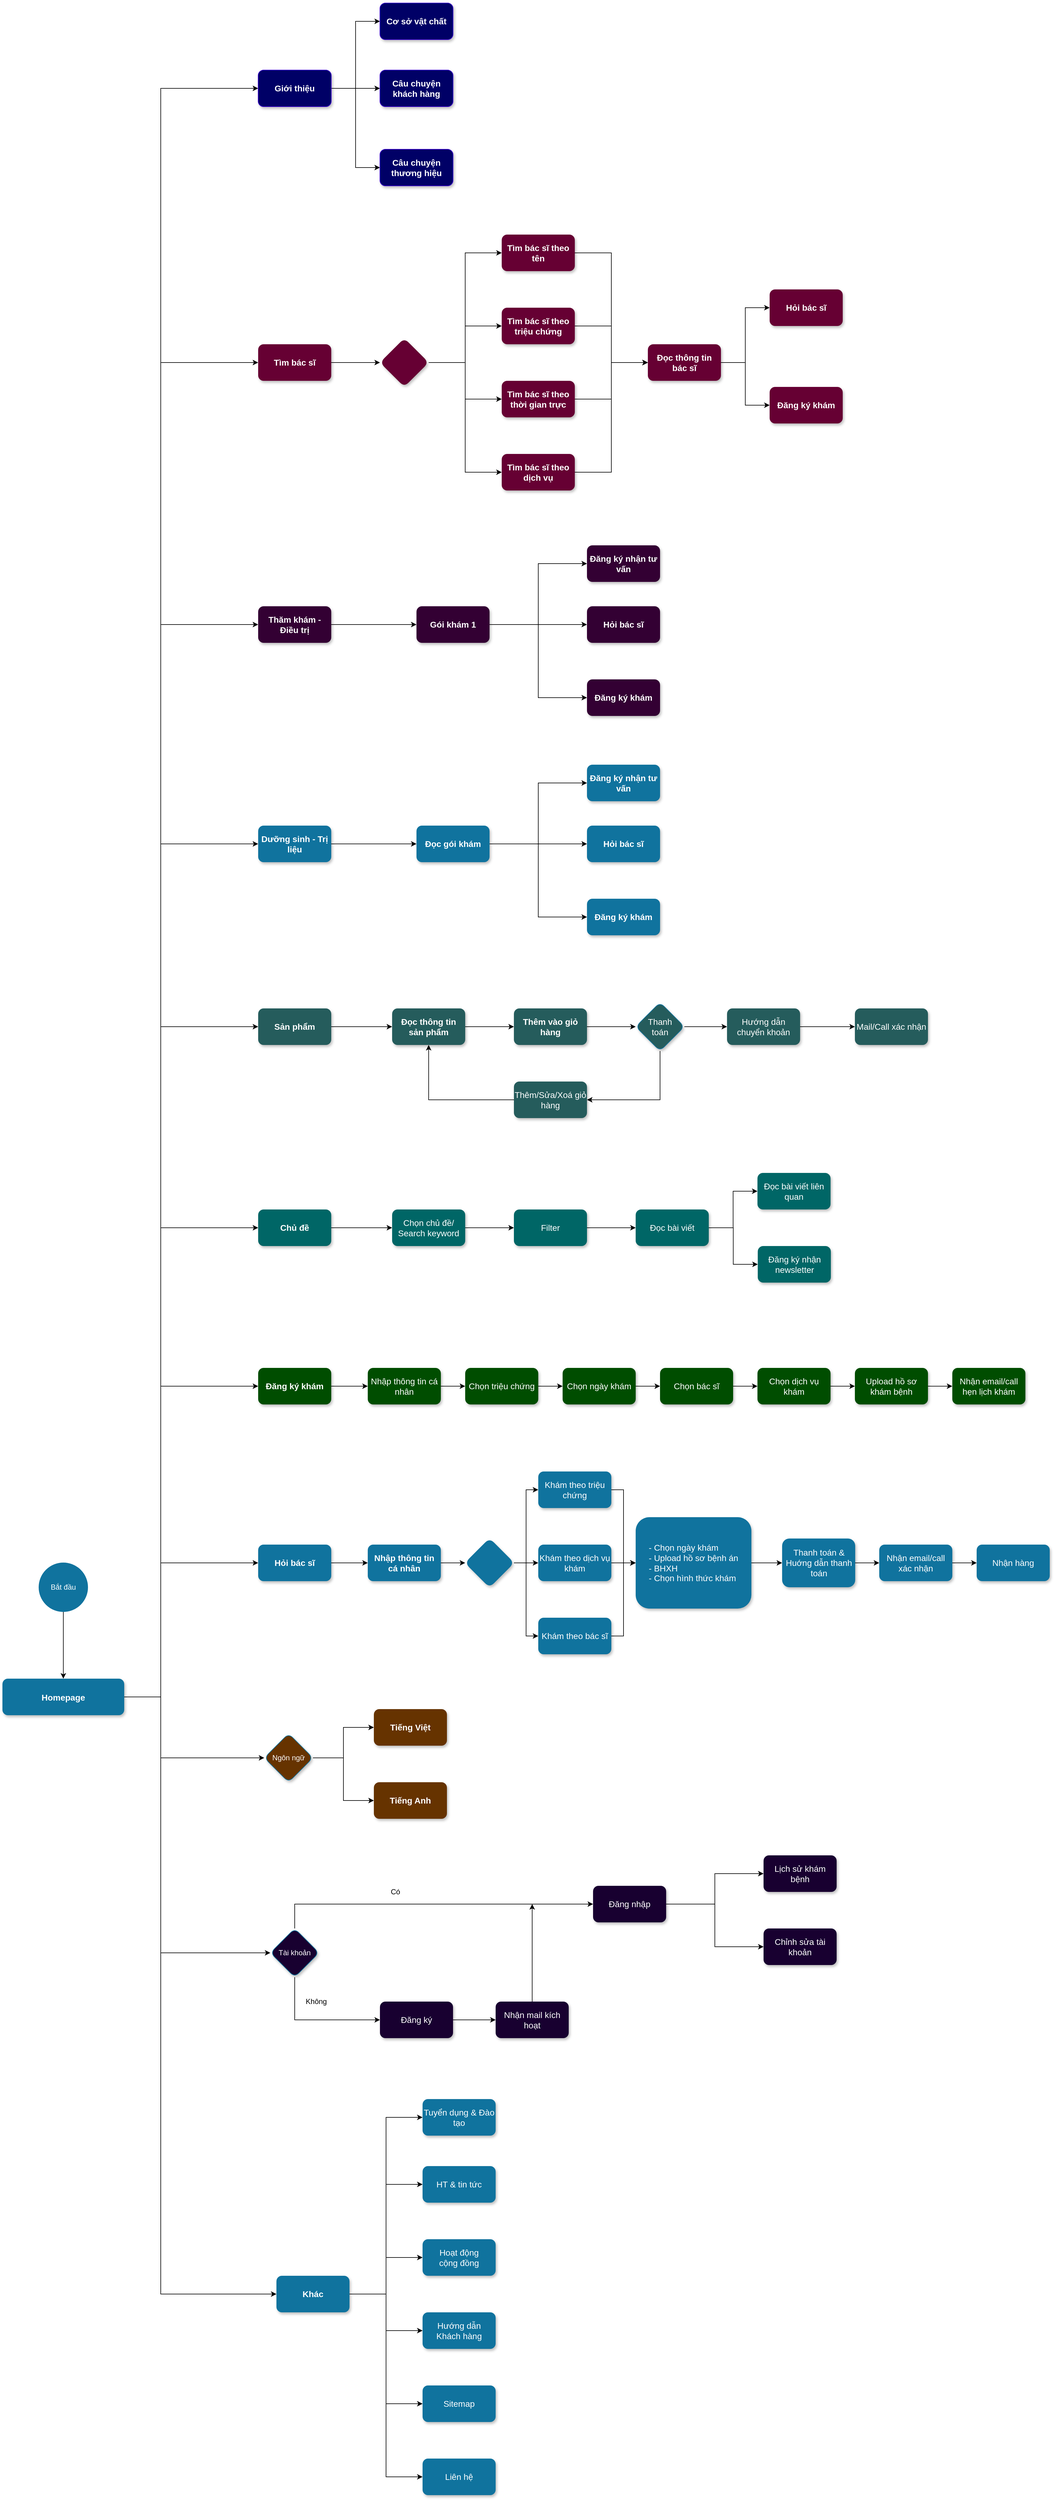 <mxfile version="14.7.6" type="github">
  <diagram name="Page-1" id="97916047-d0de-89f5-080d-49f4d83e522f">
    <mxGraphModel dx="10347" dy="2613" grid="1" gridSize="10" guides="1" tooltips="1" connect="1" arrows="1" fold="1" page="1" pageScale="1.5" pageWidth="1200" pageHeight="3000" background="none" math="0" shadow="0">
      <root>
        <mxCell id="0" />
        <mxCell id="1" parent="0" />
        <mxCell id="GUcLzigqZOoaiBpsy-g--82" style="edgeStyle=orthogonalEdgeStyle;rounded=0;orthogonalLoop=1;jettySize=auto;html=1;exitX=1;exitY=0.5;exitDx=0;exitDy=0;entryX=0;entryY=0.5;entryDx=0;entryDy=0;" edge="1" parent="1" source="2" target="GUcLzigqZOoaiBpsy-g--55">
          <mxGeometry relative="1" as="geometry">
            <Array as="points">
              <mxPoint x="-5100" y="2940" />
              <mxPoint x="-5100" y="300" />
            </Array>
          </mxGeometry>
        </mxCell>
        <mxCell id="GUcLzigqZOoaiBpsy-g--83" style="edgeStyle=orthogonalEdgeStyle;rounded=0;orthogonalLoop=1;jettySize=auto;html=1;exitX=1;exitY=0.5;exitDx=0;exitDy=0;entryX=0;entryY=0.5;entryDx=0;entryDy=0;" edge="1" parent="1" source="2" target="GUcLzigqZOoaiBpsy-g--64">
          <mxGeometry relative="1" as="geometry">
            <Array as="points">
              <mxPoint x="-5100" y="2940" />
              <mxPoint x="-5100" y="750" />
            </Array>
          </mxGeometry>
        </mxCell>
        <mxCell id="GUcLzigqZOoaiBpsy-g--108" style="edgeStyle=orthogonalEdgeStyle;rounded=0;orthogonalLoop=1;jettySize=auto;html=1;exitX=1;exitY=0.5;exitDx=0;exitDy=0;entryX=0;entryY=0.5;entryDx=0;entryDy=0;" edge="1" parent="1" source="2" target="GUcLzigqZOoaiBpsy-g--66">
          <mxGeometry relative="1" as="geometry">
            <Array as="points">
              <mxPoint x="-5100" y="2940" />
              <mxPoint x="-5100" y="1180" />
            </Array>
          </mxGeometry>
        </mxCell>
        <mxCell id="GUcLzigqZOoaiBpsy-g--109" style="edgeStyle=orthogonalEdgeStyle;rounded=0;orthogonalLoop=1;jettySize=auto;html=1;exitX=1;exitY=0.5;exitDx=0;exitDy=0;entryX=0;entryY=0.5;entryDx=0;entryDy=0;" edge="1" parent="1" source="2" target="GUcLzigqZOoaiBpsy-g--68">
          <mxGeometry relative="1" as="geometry">
            <Array as="points">
              <mxPoint x="-5100" y="2940" />
              <mxPoint x="-5100" y="1540" />
            </Array>
          </mxGeometry>
        </mxCell>
        <mxCell id="GUcLzigqZOoaiBpsy-g--110" style="edgeStyle=orthogonalEdgeStyle;rounded=0;orthogonalLoop=1;jettySize=auto;html=1;exitX=1;exitY=0.5;exitDx=0;exitDy=0;entryX=0;entryY=0.5;entryDx=0;entryDy=0;" edge="1" parent="1" source="2" target="GUcLzigqZOoaiBpsy-g--70">
          <mxGeometry relative="1" as="geometry">
            <mxPoint x="-5160" y="2820" as="sourcePoint" />
            <Array as="points">
              <mxPoint x="-5100" y="2940" />
              <mxPoint x="-5100" y="1840" />
            </Array>
          </mxGeometry>
        </mxCell>
        <mxCell id="GUcLzigqZOoaiBpsy-g--111" style="edgeStyle=orthogonalEdgeStyle;rounded=0;orthogonalLoop=1;jettySize=auto;html=1;entryX=0;entryY=0.5;entryDx=0;entryDy=0;" edge="1" parent="1" target="GUcLzigqZOoaiBpsy-g--72">
          <mxGeometry relative="1" as="geometry">
            <mxPoint x="-5160" y="2940" as="sourcePoint" />
            <Array as="points">
              <mxPoint x="-5100" y="2940" />
              <mxPoint x="-5100" y="2170" />
            </Array>
          </mxGeometry>
        </mxCell>
        <mxCell id="GUcLzigqZOoaiBpsy-g--112" style="edgeStyle=orthogonalEdgeStyle;rounded=0;orthogonalLoop=1;jettySize=auto;html=1;exitX=1;exitY=0.5;exitDx=0;exitDy=0;entryX=0;entryY=0.5;entryDx=0;entryDy=0;" edge="1" parent="1" source="2" target="GUcLzigqZOoaiBpsy-g--106">
          <mxGeometry relative="1" as="geometry">
            <mxPoint x="-5160" y="2860" as="sourcePoint" />
            <Array as="points">
              <mxPoint x="-5100" y="2940" />
              <mxPoint x="-5100" y="2430" />
            </Array>
          </mxGeometry>
        </mxCell>
        <mxCell id="GUcLzigqZOoaiBpsy-g--113" style="edgeStyle=orthogonalEdgeStyle;rounded=0;orthogonalLoop=1;jettySize=auto;html=1;exitX=1;exitY=0.5;exitDx=0;exitDy=0;entryX=0;entryY=0.5;entryDx=0;entryDy=0;" edge="1" parent="1" source="2" target="GUcLzigqZOoaiBpsy-g--107">
          <mxGeometry relative="1" as="geometry">
            <mxPoint x="-5160" y="2860" as="sourcePoint" />
            <Array as="points">
              <mxPoint x="-5100" y="2940" />
              <mxPoint x="-5100" y="2720" />
            </Array>
          </mxGeometry>
        </mxCell>
        <mxCell id="GUcLzigqZOoaiBpsy-g--198" style="edgeStyle=orthogonalEdgeStyle;rounded=0;orthogonalLoop=1;jettySize=auto;html=1;exitX=1;exitY=0.5;exitDx=0;exitDy=0;entryX=0;entryY=0.5;entryDx=0;entryDy=0;" edge="1" parent="1" source="2" target="GUcLzigqZOoaiBpsy-g--196">
          <mxGeometry relative="1" as="geometry">
            <mxPoint x="-5160" y="2860" as="sourcePoint" />
            <Array as="points">
              <mxPoint x="-5100" y="2940" />
              <mxPoint x="-5100" y="3040" />
            </Array>
          </mxGeometry>
        </mxCell>
        <mxCell id="GUcLzigqZOoaiBpsy-g--216" style="edgeStyle=orthogonalEdgeStyle;rounded=0;orthogonalLoop=1;jettySize=auto;html=1;exitX=1;exitY=0.5;exitDx=0;exitDy=0;entryX=0;entryY=0.5;entryDx=0;entryDy=0;" edge="1" parent="1" source="2" target="GUcLzigqZOoaiBpsy-g--202">
          <mxGeometry relative="1" as="geometry">
            <mxPoint x="-5160" y="2875" as="sourcePoint" />
            <Array as="points">
              <mxPoint x="-5100" y="2940" />
              <mxPoint x="-5100" y="3360" />
            </Array>
          </mxGeometry>
        </mxCell>
        <mxCell id="GUcLzigqZOoaiBpsy-g--218" style="edgeStyle=orthogonalEdgeStyle;rounded=0;orthogonalLoop=1;jettySize=auto;html=1;exitX=1;exitY=0.5;exitDx=0;exitDy=0;entryX=0;entryY=0.5;entryDx=0;entryDy=0;" edge="1" parent="1" source="2" target="GUcLzigqZOoaiBpsy-g--217">
          <mxGeometry relative="1" as="geometry">
            <Array as="points">
              <mxPoint x="-5100" y="2940" />
              <mxPoint x="-5100" y="3920" />
            </Array>
          </mxGeometry>
        </mxCell>
        <mxCell id="2" value="Homepage" style="rounded=1;strokeColor=none;shadow=1;gradientColor=none;fontStyle=1;fontColor=#FFFFFF;fontSize=14;fillColor=#10739E;" parent="1" vertex="1">
          <mxGeometry x="-5360" y="2910" width="200" height="60" as="geometry" />
        </mxCell>
        <mxCell id="GUcLzigqZOoaiBpsy-g--78" style="edgeStyle=orthogonalEdgeStyle;rounded=0;orthogonalLoop=1;jettySize=auto;html=1;exitX=1;exitY=0.5;exitDx=0;exitDy=0;entryX=0;entryY=0.5;entryDx=0;entryDy=0;" edge="1" parent="1" source="GUcLzigqZOoaiBpsy-g--55" target="GUcLzigqZOoaiBpsy-g--59">
          <mxGeometry relative="1" as="geometry" />
        </mxCell>
        <mxCell id="GUcLzigqZOoaiBpsy-g--79" style="edgeStyle=orthogonalEdgeStyle;rounded=0;orthogonalLoop=1;jettySize=auto;html=1;exitX=1;exitY=0.5;exitDx=0;exitDy=0;entryX=0;entryY=0.5;entryDx=0;entryDy=0;" edge="1" parent="1" source="GUcLzigqZOoaiBpsy-g--55" target="GUcLzigqZOoaiBpsy-g--62">
          <mxGeometry relative="1" as="geometry" />
        </mxCell>
        <mxCell id="GUcLzigqZOoaiBpsy-g--81" style="edgeStyle=orthogonalEdgeStyle;rounded=0;orthogonalLoop=1;jettySize=auto;html=1;exitX=1;exitY=0.5;exitDx=0;exitDy=0;entryX=0;entryY=0.5;entryDx=0;entryDy=0;" edge="1" parent="1" source="GUcLzigqZOoaiBpsy-g--55" target="GUcLzigqZOoaiBpsy-g--57">
          <mxGeometry relative="1" as="geometry" />
        </mxCell>
        <mxCell id="GUcLzigqZOoaiBpsy-g--55" value="Giới thiệu" style="whiteSpace=wrap;html=1;rounded=1;shadow=1;fontSize=14;fontColor=#ffffff;fontStyle=1;strokeColor=#3700CC;fillColor=#000066;" vertex="1" parent="1">
          <mxGeometry x="-4940" y="270" width="120" height="60" as="geometry" />
        </mxCell>
        <mxCell id="GUcLzigqZOoaiBpsy-g--57" value="Câu chuyện thương hiệu" style="whiteSpace=wrap;html=1;rounded=1;shadow=1;fontSize=14;fontColor=#ffffff;fontStyle=1;strokeColor=#3700CC;fillColor=#000066;" vertex="1" parent="1">
          <mxGeometry x="-4740" y="400" width="120" height="60" as="geometry" />
        </mxCell>
        <mxCell id="GUcLzigqZOoaiBpsy-g--59" value="Câu chuyện khách hàng" style="whiteSpace=wrap;html=1;rounded=1;shadow=1;fontSize=14;fontColor=#ffffff;fontStyle=1;strokeColor=#3700CC;fillColor=#000066;" vertex="1" parent="1">
          <mxGeometry x="-4740" y="270" width="120" height="60" as="geometry" />
        </mxCell>
        <mxCell id="GUcLzigqZOoaiBpsy-g--62" value="Cơ sở vật chất" style="whiteSpace=wrap;html=1;rounded=1;shadow=1;fontSize=14;fontColor=#ffffff;fontStyle=1;strokeColor=#3700CC;fillColor=#000066;" vertex="1" parent="1">
          <mxGeometry x="-4740" y="160" width="120" height="60" as="geometry" />
        </mxCell>
        <mxCell id="GUcLzigqZOoaiBpsy-g--85" value="" style="edgeStyle=orthogonalEdgeStyle;rounded=0;orthogonalLoop=1;jettySize=auto;html=1;" edge="1" parent="1" source="GUcLzigqZOoaiBpsy-g--64" target="GUcLzigqZOoaiBpsy-g--84">
          <mxGeometry relative="1" as="geometry" />
        </mxCell>
        <mxCell id="GUcLzigqZOoaiBpsy-g--64" value="Tìm bác sĩ" style="rounded=1;whiteSpace=wrap;html=1;shadow=1;fontSize=14;fontColor=#FFFFFF;fontStyle=1;strokeColor=none;fillColor=#660033;" vertex="1" parent="1">
          <mxGeometry x="-4940" y="720" width="120" height="60" as="geometry" />
        </mxCell>
        <mxCell id="GUcLzigqZOoaiBpsy-g--115" value="" style="edgeStyle=orthogonalEdgeStyle;rounded=0;orthogonalLoop=1;jettySize=auto;html=1;" edge="1" parent="1" source="GUcLzigqZOoaiBpsy-g--66" target="GUcLzigqZOoaiBpsy-g--114">
          <mxGeometry relative="1" as="geometry" />
        </mxCell>
        <mxCell id="GUcLzigqZOoaiBpsy-g--66" value="Thăm khám - Điều trị" style="whiteSpace=wrap;html=1;rounded=1;shadow=1;fontSize=14;fontColor=#FFFFFF;fontStyle=1;strokeColor=none;fillColor=#330033;" vertex="1" parent="1">
          <mxGeometry x="-4940" y="1150" width="120" height="60" as="geometry" />
        </mxCell>
        <mxCell id="GUcLzigqZOoaiBpsy-g--130" style="edgeStyle=orthogonalEdgeStyle;rounded=0;orthogonalLoop=1;jettySize=auto;html=1;exitX=1;exitY=0.5;exitDx=0;exitDy=0;entryX=0;entryY=0.5;entryDx=0;entryDy=0;" edge="1" parent="1" source="GUcLzigqZOoaiBpsy-g--68" target="GUcLzigqZOoaiBpsy-g--123">
          <mxGeometry relative="1" as="geometry" />
        </mxCell>
        <mxCell id="GUcLzigqZOoaiBpsy-g--68" value="Dưỡng sinh - Trị liệu" style="rounded=1;whiteSpace=wrap;html=1;shadow=1;fontSize=14;fontColor=#FFFFFF;fontStyle=1;strokeColor=none;fillColor=#10739E;" vertex="1" parent="1">
          <mxGeometry x="-4940" y="1510" width="120" height="60" as="geometry" />
        </mxCell>
        <mxCell id="GUcLzigqZOoaiBpsy-g--133" style="edgeStyle=orthogonalEdgeStyle;rounded=0;orthogonalLoop=1;jettySize=auto;html=1;exitX=1;exitY=0.5;exitDx=0;exitDy=0;entryX=0;entryY=0.5;entryDx=0;entryDy=0;" edge="1" parent="1" source="GUcLzigqZOoaiBpsy-g--70" target="GUcLzigqZOoaiBpsy-g--131">
          <mxGeometry relative="1" as="geometry" />
        </mxCell>
        <mxCell id="GUcLzigqZOoaiBpsy-g--70" value="Sản phẩm" style="whiteSpace=wrap;html=1;rounded=1;shadow=1;fontSize=14;fontColor=#FFFFFF;fontStyle=1;strokeColor=none;fillColor=#255C5C;" vertex="1" parent="1">
          <mxGeometry x="-4940" y="1810" width="120" height="60" as="geometry" />
        </mxCell>
        <mxCell id="GUcLzigqZOoaiBpsy-g--150" style="edgeStyle=orthogonalEdgeStyle;rounded=0;orthogonalLoop=1;jettySize=auto;html=1;exitX=1;exitY=0.5;exitDx=0;exitDy=0;entryX=0;entryY=0.5;entryDx=0;entryDy=0;" edge="1" parent="1" source="GUcLzigqZOoaiBpsy-g--72" target="GUcLzigqZOoaiBpsy-g--145">
          <mxGeometry relative="1" as="geometry" />
        </mxCell>
        <mxCell id="GUcLzigqZOoaiBpsy-g--72" value="Chủ đề" style="whiteSpace=wrap;html=1;rounded=1;shadow=1;fontSize=14;fontColor=#FFFFFF;fontStyle=1;strokeColor=none;fillColor=#006666;" vertex="1" parent="1">
          <mxGeometry x="-4940" y="2140" width="120" height="60" as="geometry" />
        </mxCell>
        <mxCell id="GUcLzigqZOoaiBpsy-g--75" style="edgeStyle=orthogonalEdgeStyle;rounded=0;orthogonalLoop=1;jettySize=auto;html=1;exitX=0.5;exitY=1;exitDx=0;exitDy=0;" edge="1" parent="1" source="GUcLzigqZOoaiBpsy-g--74" target="2">
          <mxGeometry relative="1" as="geometry" />
        </mxCell>
        <mxCell id="GUcLzigqZOoaiBpsy-g--74" value="Bắt đầu" style="ellipse;whiteSpace=wrap;html=1;aspect=fixed;fontColor=#ffffff;strokeColor=#10739E;fillColor=#10739E;" vertex="1" parent="1">
          <mxGeometry x="-5300" y="2720" width="80" height="80" as="geometry" />
        </mxCell>
        <mxCell id="GUcLzigqZOoaiBpsy-g--91" style="edgeStyle=orthogonalEdgeStyle;rounded=0;orthogonalLoop=1;jettySize=auto;html=1;exitX=1;exitY=0.5;exitDx=0;exitDy=0;entryX=0;entryY=0.5;entryDx=0;entryDy=0;" edge="1" parent="1" source="GUcLzigqZOoaiBpsy-g--84" target="GUcLzigqZOoaiBpsy-g--86">
          <mxGeometry relative="1" as="geometry" />
        </mxCell>
        <mxCell id="GUcLzigqZOoaiBpsy-g--92" style="edgeStyle=orthogonalEdgeStyle;rounded=0;orthogonalLoop=1;jettySize=auto;html=1;exitX=1;exitY=0.5;exitDx=0;exitDy=0;entryX=0;entryY=0.5;entryDx=0;entryDy=0;" edge="1" parent="1" source="GUcLzigqZOoaiBpsy-g--84" target="GUcLzigqZOoaiBpsy-g--88">
          <mxGeometry relative="1" as="geometry" />
        </mxCell>
        <mxCell id="GUcLzigqZOoaiBpsy-g--93" style="edgeStyle=orthogonalEdgeStyle;rounded=0;orthogonalLoop=1;jettySize=auto;html=1;exitX=1;exitY=0.5;exitDx=0;exitDy=0;entryX=0;entryY=0.5;entryDx=0;entryDy=0;" edge="1" parent="1" source="GUcLzigqZOoaiBpsy-g--84" target="GUcLzigqZOoaiBpsy-g--89">
          <mxGeometry relative="1" as="geometry" />
        </mxCell>
        <mxCell id="GUcLzigqZOoaiBpsy-g--94" style="edgeStyle=orthogonalEdgeStyle;rounded=0;orthogonalLoop=1;jettySize=auto;html=1;exitX=1;exitY=0.5;exitDx=0;exitDy=0;entryX=0;entryY=0.5;entryDx=0;entryDy=0;" edge="1" parent="1" source="GUcLzigqZOoaiBpsy-g--84" target="GUcLzigqZOoaiBpsy-g--90">
          <mxGeometry relative="1" as="geometry" />
        </mxCell>
        <mxCell id="GUcLzigqZOoaiBpsy-g--84" value="" style="rhombus;whiteSpace=wrap;html=1;rounded=1;shadow=1;fontSize=14;fontColor=#FFFFFF;fontStyle=1;strokeColor=none;fillColor=#660033;" vertex="1" parent="1">
          <mxGeometry x="-4740" y="710" width="80" height="80" as="geometry" />
        </mxCell>
        <mxCell id="GUcLzigqZOoaiBpsy-g--99" style="edgeStyle=orthogonalEdgeStyle;rounded=0;orthogonalLoop=1;jettySize=auto;html=1;exitX=1;exitY=0.5;exitDx=0;exitDy=0;entryX=0;entryY=0.5;entryDx=0;entryDy=0;" edge="1" parent="1" source="GUcLzigqZOoaiBpsy-g--86" target="GUcLzigqZOoaiBpsy-g--95">
          <mxGeometry relative="1" as="geometry" />
        </mxCell>
        <mxCell id="GUcLzigqZOoaiBpsy-g--86" value="Tìm bác sĩ theo tên" style="whiteSpace=wrap;html=1;rounded=1;shadow=1;fontSize=14;fontColor=#FFFFFF;fontStyle=1;strokeColor=none;fillColor=#660033;" vertex="1" parent="1">
          <mxGeometry x="-4540" y="540" width="120" height="60" as="geometry" />
        </mxCell>
        <mxCell id="GUcLzigqZOoaiBpsy-g--101" style="edgeStyle=orthogonalEdgeStyle;rounded=0;orthogonalLoop=1;jettySize=auto;html=1;exitX=1;exitY=0.5;exitDx=0;exitDy=0;entryX=0;entryY=0.5;entryDx=0;entryDy=0;" edge="1" parent="1" source="GUcLzigqZOoaiBpsy-g--88" target="GUcLzigqZOoaiBpsy-g--95">
          <mxGeometry relative="1" as="geometry" />
        </mxCell>
        <mxCell id="GUcLzigqZOoaiBpsy-g--88" value="Tìm bác sĩ theo triệu chứng" style="whiteSpace=wrap;html=1;rounded=1;shadow=1;fontSize=14;fontColor=#FFFFFF;fontStyle=1;strokeColor=none;fillColor=#660033;" vertex="1" parent="1">
          <mxGeometry x="-4540" y="660" width="120" height="60" as="geometry" />
        </mxCell>
        <mxCell id="GUcLzigqZOoaiBpsy-g--102" style="edgeStyle=orthogonalEdgeStyle;rounded=0;orthogonalLoop=1;jettySize=auto;html=1;exitX=1;exitY=0.5;exitDx=0;exitDy=0;" edge="1" parent="1" source="GUcLzigqZOoaiBpsy-g--89" target="GUcLzigqZOoaiBpsy-g--95">
          <mxGeometry relative="1" as="geometry" />
        </mxCell>
        <mxCell id="GUcLzigqZOoaiBpsy-g--89" value="Tìm bác sĩ theo thời gian trực" style="whiteSpace=wrap;html=1;rounded=1;shadow=1;fontSize=14;fontColor=#FFFFFF;fontStyle=1;strokeColor=none;fillColor=#660033;" vertex="1" parent="1">
          <mxGeometry x="-4540" y="780" width="120" height="60" as="geometry" />
        </mxCell>
        <mxCell id="GUcLzigqZOoaiBpsy-g--103" style="edgeStyle=orthogonalEdgeStyle;rounded=0;orthogonalLoop=1;jettySize=auto;html=1;exitX=1;exitY=0.5;exitDx=0;exitDy=0;entryX=0;entryY=0.5;entryDx=0;entryDy=0;" edge="1" parent="1" source="GUcLzigqZOoaiBpsy-g--90" target="GUcLzigqZOoaiBpsy-g--95">
          <mxGeometry relative="1" as="geometry" />
        </mxCell>
        <mxCell id="GUcLzigqZOoaiBpsy-g--90" value="Tìm bác sĩ theo dịch vụ" style="whiteSpace=wrap;html=1;rounded=1;shadow=1;fontSize=14;fontColor=#FFFFFF;fontStyle=1;strokeColor=none;fillColor=#660033;" vertex="1" parent="1">
          <mxGeometry x="-4540" y="900" width="120" height="60" as="geometry" />
        </mxCell>
        <mxCell id="GUcLzigqZOoaiBpsy-g--104" style="edgeStyle=orthogonalEdgeStyle;rounded=0;orthogonalLoop=1;jettySize=auto;html=1;exitX=1;exitY=0.5;exitDx=0;exitDy=0;entryX=0;entryY=0.5;entryDx=0;entryDy=0;" edge="1" parent="1" source="GUcLzigqZOoaiBpsy-g--95" target="GUcLzigqZOoaiBpsy-g--96">
          <mxGeometry relative="1" as="geometry" />
        </mxCell>
        <mxCell id="GUcLzigqZOoaiBpsy-g--105" style="edgeStyle=orthogonalEdgeStyle;rounded=0;orthogonalLoop=1;jettySize=auto;html=1;exitX=1;exitY=0.5;exitDx=0;exitDy=0;entryX=0;entryY=0.5;entryDx=0;entryDy=0;" edge="1" parent="1" source="GUcLzigqZOoaiBpsy-g--95" target="GUcLzigqZOoaiBpsy-g--98">
          <mxGeometry relative="1" as="geometry" />
        </mxCell>
        <mxCell id="GUcLzigqZOoaiBpsy-g--95" value="Đọc thông tin bác sĩ" style="whiteSpace=wrap;html=1;rounded=1;shadow=1;fontSize=14;fontColor=#FFFFFF;fontStyle=1;strokeColor=none;fillColor=#660033;" vertex="1" parent="1">
          <mxGeometry x="-4300" y="720" width="120" height="60" as="geometry" />
        </mxCell>
        <mxCell id="GUcLzigqZOoaiBpsy-g--96" value="Hỏi bác sĩ" style="whiteSpace=wrap;html=1;rounded=1;shadow=1;fontSize=14;fontColor=#FFFFFF;fontStyle=1;strokeColor=none;fillColor=#660033;" vertex="1" parent="1">
          <mxGeometry x="-4100" y="630" width="120" height="60" as="geometry" />
        </mxCell>
        <mxCell id="GUcLzigqZOoaiBpsy-g--98" value="Đăng ký khám" style="whiteSpace=wrap;html=1;rounded=1;shadow=1;fontSize=14;fontColor=#FFFFFF;fontStyle=1;strokeColor=none;fillColor=#660033;" vertex="1" parent="1">
          <mxGeometry x="-4100" y="790" width="120" height="60" as="geometry" />
        </mxCell>
        <mxCell id="GUcLzigqZOoaiBpsy-g--162" style="edgeStyle=orthogonalEdgeStyle;rounded=0;orthogonalLoop=1;jettySize=auto;html=1;exitX=1;exitY=0.5;exitDx=0;exitDy=0;entryX=0;entryY=0.5;entryDx=0;entryDy=0;" edge="1" parent="1" source="GUcLzigqZOoaiBpsy-g--106" target="GUcLzigqZOoaiBpsy-g--155">
          <mxGeometry relative="1" as="geometry" />
        </mxCell>
        <mxCell id="GUcLzigqZOoaiBpsy-g--106" value="Đăng ký khám" style="whiteSpace=wrap;html=1;rounded=1;shadow=1;fontSize=14;fontColor=#FFFFFF;fontStyle=1;strokeColor=none;fillColor=#004D00;" vertex="1" parent="1">
          <mxGeometry x="-4940" y="2400" width="120" height="60" as="geometry" />
        </mxCell>
        <mxCell id="GUcLzigqZOoaiBpsy-g--180" style="edgeStyle=orthogonalEdgeStyle;rounded=0;orthogonalLoop=1;jettySize=auto;html=1;exitX=1;exitY=0.5;exitDx=0;exitDy=0;entryX=0;entryY=0.5;entryDx=0;entryDy=0;" edge="1" parent="1" source="GUcLzigqZOoaiBpsy-g--107" target="GUcLzigqZOoaiBpsy-g--177">
          <mxGeometry relative="1" as="geometry" />
        </mxCell>
        <mxCell id="GUcLzigqZOoaiBpsy-g--107" value="Hỏi bác sĩ" style="whiteSpace=wrap;html=1;rounded=1;shadow=1;fontSize=14;fontColor=#FFFFFF;fontStyle=1;strokeColor=none;fillColor=#10739E;" vertex="1" parent="1">
          <mxGeometry x="-4940" y="2690" width="120" height="60" as="geometry" />
        </mxCell>
        <mxCell id="GUcLzigqZOoaiBpsy-g--120" style="edgeStyle=orthogonalEdgeStyle;rounded=0;orthogonalLoop=1;jettySize=auto;html=1;exitX=1;exitY=0.5;exitDx=0;exitDy=0;entryX=0;entryY=0.5;entryDx=0;entryDy=0;" edge="1" parent="1" source="GUcLzigqZOoaiBpsy-g--114" target="GUcLzigqZOoaiBpsy-g--116">
          <mxGeometry relative="1" as="geometry" />
        </mxCell>
        <mxCell id="GUcLzigqZOoaiBpsy-g--121" style="edgeStyle=orthogonalEdgeStyle;rounded=0;orthogonalLoop=1;jettySize=auto;html=1;exitX=1;exitY=0.5;exitDx=0;exitDy=0;" edge="1" parent="1" source="GUcLzigqZOoaiBpsy-g--114" target="GUcLzigqZOoaiBpsy-g--118">
          <mxGeometry relative="1" as="geometry" />
        </mxCell>
        <mxCell id="GUcLzigqZOoaiBpsy-g--122" style="edgeStyle=orthogonalEdgeStyle;rounded=0;orthogonalLoop=1;jettySize=auto;html=1;exitX=1;exitY=0.5;exitDx=0;exitDy=0;entryX=0;entryY=0.5;entryDx=0;entryDy=0;" edge="1" parent="1" source="GUcLzigqZOoaiBpsy-g--114" target="GUcLzigqZOoaiBpsy-g--119">
          <mxGeometry relative="1" as="geometry" />
        </mxCell>
        <mxCell id="GUcLzigqZOoaiBpsy-g--114" value="Gói khám 1" style="whiteSpace=wrap;html=1;rounded=1;shadow=1;fontSize=14;fontColor=#FFFFFF;fontStyle=1;strokeColor=none;fillColor=#330033;" vertex="1" parent="1">
          <mxGeometry x="-4680" y="1150" width="120" height="60" as="geometry" />
        </mxCell>
        <mxCell id="GUcLzigqZOoaiBpsy-g--116" value="Đăng ký nhận tư vấn" style="whiteSpace=wrap;html=1;rounded=1;shadow=1;fontSize=14;fontColor=#FFFFFF;fontStyle=1;strokeColor=none;fillColor=#330033;" vertex="1" parent="1">
          <mxGeometry x="-4400" y="1050" width="120" height="60" as="geometry" />
        </mxCell>
        <mxCell id="GUcLzigqZOoaiBpsy-g--118" value="Hỏi bác sĩ" style="whiteSpace=wrap;html=1;rounded=1;shadow=1;fontSize=14;fontColor=#FFFFFF;fontStyle=1;strokeColor=none;fillColor=#330033;" vertex="1" parent="1">
          <mxGeometry x="-4400" y="1150" width="120" height="60" as="geometry" />
        </mxCell>
        <mxCell id="GUcLzigqZOoaiBpsy-g--119" value="Đăng ký khám" style="whiteSpace=wrap;html=1;rounded=1;shadow=1;fontSize=14;fontColor=#FFFFFF;fontStyle=1;strokeColor=none;fillColor=#330033;" vertex="1" parent="1">
          <mxGeometry x="-4400" y="1270" width="120" height="60" as="geometry" />
        </mxCell>
        <mxCell id="GUcLzigqZOoaiBpsy-g--127" style="edgeStyle=orthogonalEdgeStyle;rounded=0;orthogonalLoop=1;jettySize=auto;html=1;exitX=1;exitY=0.5;exitDx=0;exitDy=0;entryX=0;entryY=0.5;entryDx=0;entryDy=0;" edge="1" parent="1" source="GUcLzigqZOoaiBpsy-g--123" target="GUcLzigqZOoaiBpsy-g--124">
          <mxGeometry relative="1" as="geometry" />
        </mxCell>
        <mxCell id="GUcLzigqZOoaiBpsy-g--128" style="edgeStyle=orthogonalEdgeStyle;rounded=0;orthogonalLoop=1;jettySize=auto;html=1;exitX=1;exitY=0.5;exitDx=0;exitDy=0;entryX=0;entryY=0.5;entryDx=0;entryDy=0;" edge="1" parent="1" source="GUcLzigqZOoaiBpsy-g--123" target="GUcLzigqZOoaiBpsy-g--125">
          <mxGeometry relative="1" as="geometry" />
        </mxCell>
        <mxCell id="GUcLzigqZOoaiBpsy-g--129" style="edgeStyle=orthogonalEdgeStyle;rounded=0;orthogonalLoop=1;jettySize=auto;html=1;exitX=1;exitY=0.5;exitDx=0;exitDy=0;entryX=0;entryY=0.5;entryDx=0;entryDy=0;" edge="1" parent="1" source="GUcLzigqZOoaiBpsy-g--123" target="GUcLzigqZOoaiBpsy-g--126">
          <mxGeometry relative="1" as="geometry" />
        </mxCell>
        <mxCell id="GUcLzigqZOoaiBpsy-g--123" value="Đọc gói khám" style="whiteSpace=wrap;html=1;rounded=1;shadow=1;fontSize=14;fontColor=#FFFFFF;fontStyle=1;strokeColor=none;fillColor=#10739E;" vertex="1" parent="1">
          <mxGeometry x="-4680" y="1510" width="120" height="60" as="geometry" />
        </mxCell>
        <mxCell id="GUcLzigqZOoaiBpsy-g--124" value="Đăng ký nhận tư vấn" style="whiteSpace=wrap;html=1;rounded=1;shadow=1;fontSize=14;fontColor=#FFFFFF;fontStyle=1;strokeColor=none;fillColor=#10739E;" vertex="1" parent="1">
          <mxGeometry x="-4400" y="1410" width="120" height="60" as="geometry" />
        </mxCell>
        <mxCell id="GUcLzigqZOoaiBpsy-g--125" value="Hỏi bác sĩ" style="whiteSpace=wrap;html=1;rounded=1;shadow=1;fontSize=14;fontColor=#FFFFFF;fontStyle=1;strokeColor=none;fillColor=#10739E;" vertex="1" parent="1">
          <mxGeometry x="-4400" y="1510" width="120" height="60" as="geometry" />
        </mxCell>
        <mxCell id="GUcLzigqZOoaiBpsy-g--126" value="Đăng ký khám" style="whiteSpace=wrap;html=1;rounded=1;shadow=1;fontSize=14;fontColor=#FFFFFF;fontStyle=1;strokeColor=none;fillColor=#10739E;" vertex="1" parent="1">
          <mxGeometry x="-4400" y="1630" width="120" height="60" as="geometry" />
        </mxCell>
        <mxCell id="GUcLzigqZOoaiBpsy-g--134" style="edgeStyle=orthogonalEdgeStyle;rounded=0;orthogonalLoop=1;jettySize=auto;html=1;exitX=1;exitY=0.5;exitDx=0;exitDy=0;entryX=0;entryY=0.5;entryDx=0;entryDy=0;" edge="1" parent="1" source="GUcLzigqZOoaiBpsy-g--131" target="GUcLzigqZOoaiBpsy-g--132">
          <mxGeometry relative="1" as="geometry" />
        </mxCell>
        <mxCell id="GUcLzigqZOoaiBpsy-g--131" value="Đọc thông tin sản phẩm" style="whiteSpace=wrap;html=1;rounded=1;shadow=1;fontSize=14;fontColor=#FFFFFF;fontStyle=1;strokeColor=none;fillColor=#255C5C;" vertex="1" parent="1">
          <mxGeometry x="-4720" y="1810" width="120" height="60" as="geometry" />
        </mxCell>
        <mxCell id="GUcLzigqZOoaiBpsy-g--137" style="edgeStyle=orthogonalEdgeStyle;rounded=0;orthogonalLoop=1;jettySize=auto;html=1;exitX=1;exitY=0.5;exitDx=0;exitDy=0;" edge="1" parent="1" source="GUcLzigqZOoaiBpsy-g--132" target="GUcLzigqZOoaiBpsy-g--136">
          <mxGeometry relative="1" as="geometry" />
        </mxCell>
        <mxCell id="GUcLzigqZOoaiBpsy-g--132" value="Thêm vào giỏ hàng" style="whiteSpace=wrap;html=1;rounded=1;shadow=1;fontSize=14;fontColor=#FFFFFF;fontStyle=1;strokeColor=none;fillColor=#255C5C;" vertex="1" parent="1">
          <mxGeometry x="-4520" y="1810" width="120" height="60" as="geometry" />
        </mxCell>
        <mxCell id="GUcLzigqZOoaiBpsy-g--141" style="edgeStyle=orthogonalEdgeStyle;rounded=0;orthogonalLoop=1;jettySize=auto;html=1;exitX=1;exitY=0.5;exitDx=0;exitDy=0;entryX=0;entryY=0.5;entryDx=0;entryDy=0;" edge="1" parent="1" source="GUcLzigqZOoaiBpsy-g--136" target="GUcLzigqZOoaiBpsy-g--138">
          <mxGeometry relative="1" as="geometry" />
        </mxCell>
        <mxCell id="GUcLzigqZOoaiBpsy-g--143" style="edgeStyle=orthogonalEdgeStyle;rounded=0;orthogonalLoop=1;jettySize=auto;html=1;exitX=0.5;exitY=1;exitDx=0;exitDy=0;entryX=1;entryY=0.5;entryDx=0;entryDy=0;" edge="1" parent="1" source="GUcLzigqZOoaiBpsy-g--136" target="GUcLzigqZOoaiBpsy-g--142">
          <mxGeometry relative="1" as="geometry" />
        </mxCell>
        <mxCell id="GUcLzigqZOoaiBpsy-g--136" value="&lt;font color=&quot;#ffffff&quot; style=&quot;font-size: 14px&quot;&gt;Thanh&lt;br&gt;toán&lt;/font&gt;" style="rhombus;whiteSpace=wrap;html=1;strokeColor=#10739E;rounded=1;shadow=1;fillColor=#255C5C;" vertex="1" parent="1">
          <mxGeometry x="-4320" y="1800" width="80" height="80" as="geometry" />
        </mxCell>
        <mxCell id="GUcLzigqZOoaiBpsy-g--140" style="edgeStyle=orthogonalEdgeStyle;rounded=0;orthogonalLoop=1;jettySize=auto;html=1;exitX=1;exitY=0.5;exitDx=0;exitDy=0;entryX=0;entryY=0.5;entryDx=0;entryDy=0;" edge="1" parent="1" source="GUcLzigqZOoaiBpsy-g--138" target="GUcLzigqZOoaiBpsy-g--139">
          <mxGeometry relative="1" as="geometry" />
        </mxCell>
        <mxCell id="GUcLzigqZOoaiBpsy-g--138" value="&lt;span style=&quot;font-weight: normal&quot;&gt;Hướng dẫn chuyển khoản&lt;/span&gt;" style="whiteSpace=wrap;html=1;rounded=1;shadow=1;fontSize=14;fontColor=#FFFFFF;fontStyle=1;strokeColor=none;fillColor=#255C5C;" vertex="1" parent="1">
          <mxGeometry x="-4170" y="1810" width="120" height="60" as="geometry" />
        </mxCell>
        <mxCell id="GUcLzigqZOoaiBpsy-g--139" value="&lt;span style=&quot;font-weight: normal&quot;&gt;Mail/Call xác nhận&lt;/span&gt;" style="whiteSpace=wrap;html=1;rounded=1;shadow=1;fontSize=14;fontColor=#FFFFFF;fontStyle=1;strokeColor=none;fillColor=#255C5C;" vertex="1" parent="1">
          <mxGeometry x="-3960" y="1810" width="120" height="60" as="geometry" />
        </mxCell>
        <mxCell id="GUcLzigqZOoaiBpsy-g--144" style="edgeStyle=orthogonalEdgeStyle;rounded=0;orthogonalLoop=1;jettySize=auto;html=1;exitX=0;exitY=0.5;exitDx=0;exitDy=0;entryX=0.5;entryY=1;entryDx=0;entryDy=0;" edge="1" parent="1" source="GUcLzigqZOoaiBpsy-g--142" target="GUcLzigqZOoaiBpsy-g--131">
          <mxGeometry relative="1" as="geometry" />
        </mxCell>
        <mxCell id="GUcLzigqZOoaiBpsy-g--142" value="&lt;span style=&quot;font-weight: normal&quot;&gt;Thêm/Sửa/Xoá giỏ hàng&lt;/span&gt;" style="whiteSpace=wrap;html=1;rounded=1;shadow=1;fontSize=14;fontColor=#FFFFFF;fontStyle=1;strokeColor=none;fillColor=#255C5C;" vertex="1" parent="1">
          <mxGeometry x="-4520" y="1930" width="120" height="60" as="geometry" />
        </mxCell>
        <mxCell id="GUcLzigqZOoaiBpsy-g--151" style="edgeStyle=orthogonalEdgeStyle;rounded=0;orthogonalLoop=1;jettySize=auto;html=1;exitX=1;exitY=0.5;exitDx=0;exitDy=0;entryX=0;entryY=0.5;entryDx=0;entryDy=0;" edge="1" parent="1" source="GUcLzigqZOoaiBpsy-g--145" target="GUcLzigqZOoaiBpsy-g--146">
          <mxGeometry relative="1" as="geometry" />
        </mxCell>
        <mxCell id="GUcLzigqZOoaiBpsy-g--145" value="&lt;span style=&quot;font-weight: normal&quot;&gt;Chọn chủ đề/ Search keyword&lt;/span&gt;" style="whiteSpace=wrap;html=1;rounded=1;shadow=1;fontSize=14;fontColor=#FFFFFF;fontStyle=1;strokeColor=none;fillColor=#006666;" vertex="1" parent="1">
          <mxGeometry x="-4720" y="2140" width="120" height="60" as="geometry" />
        </mxCell>
        <mxCell id="GUcLzigqZOoaiBpsy-g--152" style="edgeStyle=orthogonalEdgeStyle;rounded=0;orthogonalLoop=1;jettySize=auto;html=1;exitX=1;exitY=0.5;exitDx=0;exitDy=0;entryX=0;entryY=0.5;entryDx=0;entryDy=0;" edge="1" parent="1" source="GUcLzigqZOoaiBpsy-g--146" target="GUcLzigqZOoaiBpsy-g--147">
          <mxGeometry relative="1" as="geometry" />
        </mxCell>
        <mxCell id="GUcLzigqZOoaiBpsy-g--146" value="&lt;span style=&quot;font-weight: normal&quot;&gt;Filter&lt;/span&gt;" style="whiteSpace=wrap;html=1;rounded=1;shadow=1;fontSize=14;fontColor=#FFFFFF;fontStyle=1;strokeColor=none;fillColor=#006666;" vertex="1" parent="1">
          <mxGeometry x="-4520" y="2140" width="120" height="60" as="geometry" />
        </mxCell>
        <mxCell id="GUcLzigqZOoaiBpsy-g--153" style="edgeStyle=orthogonalEdgeStyle;rounded=0;orthogonalLoop=1;jettySize=auto;html=1;exitX=1;exitY=0.5;exitDx=0;exitDy=0;entryX=0;entryY=0.5;entryDx=0;entryDy=0;" edge="1" parent="1" source="GUcLzigqZOoaiBpsy-g--147" target="GUcLzigqZOoaiBpsy-g--148">
          <mxGeometry relative="1" as="geometry" />
        </mxCell>
        <mxCell id="GUcLzigqZOoaiBpsy-g--154" style="edgeStyle=orthogonalEdgeStyle;rounded=0;orthogonalLoop=1;jettySize=auto;html=1;exitX=1;exitY=0.5;exitDx=0;exitDy=0;entryX=0;entryY=0.5;entryDx=0;entryDy=0;" edge="1" parent="1" source="GUcLzigqZOoaiBpsy-g--147" target="GUcLzigqZOoaiBpsy-g--149">
          <mxGeometry relative="1" as="geometry" />
        </mxCell>
        <mxCell id="GUcLzigqZOoaiBpsy-g--147" value="&lt;span style=&quot;font-weight: 400&quot;&gt;Đọc bài viết&lt;/span&gt;" style="whiteSpace=wrap;html=1;rounded=1;shadow=1;fontSize=14;fontColor=#FFFFFF;fontStyle=1;strokeColor=none;fillColor=#006666;" vertex="1" parent="1">
          <mxGeometry x="-4320" y="2140" width="120" height="60" as="geometry" />
        </mxCell>
        <mxCell id="GUcLzigqZOoaiBpsy-g--148" value="&lt;span style=&quot;font-weight: 400&quot;&gt;Đọc bài viết liên quan&lt;/span&gt;" style="whiteSpace=wrap;html=1;rounded=1;shadow=1;fontSize=14;fontColor=#FFFFFF;fontStyle=1;strokeColor=none;fillColor=#006666;" vertex="1" parent="1">
          <mxGeometry x="-4120" y="2080" width="120" height="60" as="geometry" />
        </mxCell>
        <mxCell id="GUcLzigqZOoaiBpsy-g--149" value="&lt;span style=&quot;font-weight: 400&quot;&gt;Đăng ký nhận newsletter&lt;/span&gt;" style="whiteSpace=wrap;html=1;rounded=1;shadow=1;fontSize=14;fontColor=#FFFFFF;fontStyle=1;strokeColor=none;fillColor=#006666;" vertex="1" parent="1">
          <mxGeometry x="-4119.5" y="2200" width="120" height="60" as="geometry" />
        </mxCell>
        <mxCell id="GUcLzigqZOoaiBpsy-g--163" style="edgeStyle=orthogonalEdgeStyle;rounded=0;orthogonalLoop=1;jettySize=auto;html=1;exitX=1;exitY=0.5;exitDx=0;exitDy=0;" edge="1" parent="1" source="GUcLzigqZOoaiBpsy-g--155" target="GUcLzigqZOoaiBpsy-g--156">
          <mxGeometry relative="1" as="geometry" />
        </mxCell>
        <mxCell id="GUcLzigqZOoaiBpsy-g--155" value="&lt;span style=&quot;font-weight: normal&quot;&gt;Nhập thông tin cá nhân&lt;/span&gt;" style="whiteSpace=wrap;html=1;rounded=1;shadow=1;fontSize=14;fontColor=#FFFFFF;fontStyle=1;strokeColor=none;fillColor=#004D00;" vertex="1" parent="1">
          <mxGeometry x="-4760" y="2400" width="120" height="60" as="geometry" />
        </mxCell>
        <mxCell id="GUcLzigqZOoaiBpsy-g--164" style="edgeStyle=orthogonalEdgeStyle;rounded=0;orthogonalLoop=1;jettySize=auto;html=1;exitX=1;exitY=0.5;exitDx=0;exitDy=0;" edge="1" parent="1" source="GUcLzigqZOoaiBpsy-g--156" target="GUcLzigqZOoaiBpsy-g--157">
          <mxGeometry relative="1" as="geometry" />
        </mxCell>
        <mxCell id="GUcLzigqZOoaiBpsy-g--156" value="&lt;span style=&quot;font-weight: normal&quot;&gt;Chọn triệu chứng&lt;/span&gt;" style="whiteSpace=wrap;html=1;rounded=1;shadow=1;fontSize=14;fontColor=#FFFFFF;fontStyle=1;strokeColor=none;fillColor=#004D00;" vertex="1" parent="1">
          <mxGeometry x="-4600" y="2400" width="120" height="60" as="geometry" />
        </mxCell>
        <mxCell id="GUcLzigqZOoaiBpsy-g--165" style="edgeStyle=orthogonalEdgeStyle;rounded=0;orthogonalLoop=1;jettySize=auto;html=1;exitX=1;exitY=0.5;exitDx=0;exitDy=0;" edge="1" parent="1" source="GUcLzigqZOoaiBpsy-g--157" target="GUcLzigqZOoaiBpsy-g--158">
          <mxGeometry relative="1" as="geometry" />
        </mxCell>
        <mxCell id="GUcLzigqZOoaiBpsy-g--157" value="&lt;span style=&quot;font-weight: 400&quot;&gt;Chọn ngày khám&lt;/span&gt;" style="whiteSpace=wrap;html=1;rounded=1;shadow=1;fontSize=14;fontColor=#FFFFFF;fontStyle=1;strokeColor=none;fillColor=#004D00;" vertex="1" parent="1">
          <mxGeometry x="-4440" y="2400" width="120" height="60" as="geometry" />
        </mxCell>
        <mxCell id="GUcLzigqZOoaiBpsy-g--166" style="edgeStyle=orthogonalEdgeStyle;rounded=0;orthogonalLoop=1;jettySize=auto;html=1;exitX=1;exitY=0.5;exitDx=0;exitDy=0;" edge="1" parent="1" source="GUcLzigqZOoaiBpsy-g--158" target="GUcLzigqZOoaiBpsy-g--159">
          <mxGeometry relative="1" as="geometry" />
        </mxCell>
        <mxCell id="GUcLzigqZOoaiBpsy-g--158" value="&lt;span style=&quot;font-weight: normal&quot;&gt;Chọn bác sĩ&lt;/span&gt;" style="whiteSpace=wrap;html=1;rounded=1;shadow=1;fontSize=14;fontColor=#FFFFFF;fontStyle=1;strokeColor=none;fillColor=#004D00;" vertex="1" parent="1">
          <mxGeometry x="-4280" y="2400" width="120" height="60" as="geometry" />
        </mxCell>
        <mxCell id="GUcLzigqZOoaiBpsy-g--167" style="edgeStyle=orthogonalEdgeStyle;rounded=0;orthogonalLoop=1;jettySize=auto;html=1;exitX=1;exitY=0.5;exitDx=0;exitDy=0;entryX=0;entryY=0.5;entryDx=0;entryDy=0;" edge="1" parent="1" source="GUcLzigqZOoaiBpsy-g--159" target="GUcLzigqZOoaiBpsy-g--160">
          <mxGeometry relative="1" as="geometry" />
        </mxCell>
        <mxCell id="GUcLzigqZOoaiBpsy-g--159" value="&lt;span style=&quot;font-weight: normal&quot;&gt;Chọn dịch vụ khám&lt;/span&gt;" style="whiteSpace=wrap;html=1;rounded=1;shadow=1;fontSize=14;fontColor=#FFFFFF;fontStyle=1;strokeColor=none;fillColor=#004D00;" vertex="1" parent="1">
          <mxGeometry x="-4120" y="2400" width="120" height="60" as="geometry" />
        </mxCell>
        <mxCell id="GUcLzigqZOoaiBpsy-g--168" style="edgeStyle=orthogonalEdgeStyle;rounded=0;orthogonalLoop=1;jettySize=auto;html=1;exitX=1;exitY=0.5;exitDx=0;exitDy=0;entryX=0;entryY=0.5;entryDx=0;entryDy=0;" edge="1" parent="1" source="GUcLzigqZOoaiBpsy-g--160" target="GUcLzigqZOoaiBpsy-g--161">
          <mxGeometry relative="1" as="geometry" />
        </mxCell>
        <mxCell id="GUcLzigqZOoaiBpsy-g--160" value="&lt;span style=&quot;font-weight: 400&quot;&gt;Upload hồ sơ khám bệnh&lt;/span&gt;" style="whiteSpace=wrap;html=1;rounded=1;shadow=1;fontSize=14;fontColor=#FFFFFF;fontStyle=1;strokeColor=none;fillColor=#004D00;" vertex="1" parent="1">
          <mxGeometry x="-3960" y="2400" width="120" height="60" as="geometry" />
        </mxCell>
        <mxCell id="GUcLzigqZOoaiBpsy-g--161" value="&lt;span style=&quot;font-weight: 400&quot;&gt;Nhận email/call hẹn lịch khám&lt;/span&gt;" style="whiteSpace=wrap;html=1;rounded=1;shadow=1;fontSize=14;fontColor=#FFFFFF;fontStyle=1;strokeColor=none;fillColor=#004D00;" vertex="1" parent="1">
          <mxGeometry x="-3800" y="2400" width="120" height="60" as="geometry" />
        </mxCell>
        <mxCell id="GUcLzigqZOoaiBpsy-g--182" style="edgeStyle=orthogonalEdgeStyle;rounded=0;orthogonalLoop=1;jettySize=auto;html=1;exitX=1;exitY=0.5;exitDx=0;exitDy=0;entryX=0;entryY=0.5;entryDx=0;entryDy=0;" edge="1" parent="1" source="GUcLzigqZOoaiBpsy-g--175" target="GUcLzigqZOoaiBpsy-g--176">
          <mxGeometry relative="1" as="geometry" />
        </mxCell>
        <mxCell id="GUcLzigqZOoaiBpsy-g--183" style="edgeStyle=orthogonalEdgeStyle;rounded=0;orthogonalLoop=1;jettySize=auto;html=1;exitX=1;exitY=0.5;exitDx=0;exitDy=0;entryX=0;entryY=0.5;entryDx=0;entryDy=0;" edge="1" parent="1" source="GUcLzigqZOoaiBpsy-g--175" target="GUcLzigqZOoaiBpsy-g--178">
          <mxGeometry relative="1" as="geometry" />
        </mxCell>
        <mxCell id="GUcLzigqZOoaiBpsy-g--184" style="edgeStyle=orthogonalEdgeStyle;rounded=0;orthogonalLoop=1;jettySize=auto;html=1;exitX=1;exitY=0.5;exitDx=0;exitDy=0;entryX=0;entryY=0.5;entryDx=0;entryDy=0;" edge="1" parent="1" source="GUcLzigqZOoaiBpsy-g--175" target="GUcLzigqZOoaiBpsy-g--179">
          <mxGeometry relative="1" as="geometry" />
        </mxCell>
        <mxCell id="GUcLzigqZOoaiBpsy-g--175" value="" style="rhombus;whiteSpace=wrap;html=1;strokeColor=#10739E;fillColor=#10739E;rounded=1;shadow=1;" vertex="1" parent="1">
          <mxGeometry x="-4600" y="2680" width="80" height="80" as="geometry" />
        </mxCell>
        <mxCell id="GUcLzigqZOoaiBpsy-g--186" style="edgeStyle=orthogonalEdgeStyle;rounded=0;orthogonalLoop=1;jettySize=auto;html=1;exitX=1;exitY=0.5;exitDx=0;exitDy=0;entryX=0;entryY=0.5;entryDx=0;entryDy=0;" edge="1" parent="1" source="GUcLzigqZOoaiBpsy-g--176" target="GUcLzigqZOoaiBpsy-g--185">
          <mxGeometry relative="1" as="geometry" />
        </mxCell>
        <mxCell id="GUcLzigqZOoaiBpsy-g--176" value="&lt;span style=&quot;font-weight: normal&quot;&gt;Khám theo triệu chứng&lt;/span&gt;" style="whiteSpace=wrap;html=1;rounded=1;shadow=1;fontSize=14;fontColor=#FFFFFF;fontStyle=1;strokeColor=none;fillColor=#10739E;" vertex="1" parent="1">
          <mxGeometry x="-4480" y="2570" width="120" height="60" as="geometry" />
        </mxCell>
        <mxCell id="GUcLzigqZOoaiBpsy-g--181" style="edgeStyle=orthogonalEdgeStyle;rounded=0;orthogonalLoop=1;jettySize=auto;html=1;exitX=1;exitY=0.5;exitDx=0;exitDy=0;entryX=0;entryY=0.5;entryDx=0;entryDy=0;" edge="1" parent="1" source="GUcLzigqZOoaiBpsy-g--177" target="GUcLzigqZOoaiBpsy-g--175">
          <mxGeometry relative="1" as="geometry" />
        </mxCell>
        <mxCell id="GUcLzigqZOoaiBpsy-g--177" value="Nhập thông tin cá nhân" style="whiteSpace=wrap;html=1;rounded=1;shadow=1;fontSize=14;fontColor=#FFFFFF;fontStyle=1;strokeColor=none;fillColor=#10739E;" vertex="1" parent="1">
          <mxGeometry x="-4760" y="2690" width="120" height="60" as="geometry" />
        </mxCell>
        <mxCell id="GUcLzigqZOoaiBpsy-g--187" style="edgeStyle=orthogonalEdgeStyle;rounded=0;orthogonalLoop=1;jettySize=auto;html=1;exitX=1;exitY=0.5;exitDx=0;exitDy=0;entryX=0;entryY=0.5;entryDx=0;entryDy=0;" edge="1" parent="1" source="GUcLzigqZOoaiBpsy-g--178" target="GUcLzigqZOoaiBpsy-g--185">
          <mxGeometry relative="1" as="geometry" />
        </mxCell>
        <mxCell id="GUcLzigqZOoaiBpsy-g--178" value="&lt;span style=&quot;font-weight: normal&quot;&gt;Khám theo dịch vụ khám&lt;/span&gt;" style="whiteSpace=wrap;html=1;rounded=1;shadow=1;fontSize=14;fontColor=#FFFFFF;fontStyle=1;strokeColor=none;fillColor=#10739E;" vertex="1" parent="1">
          <mxGeometry x="-4480" y="2690" width="120" height="60" as="geometry" />
        </mxCell>
        <mxCell id="GUcLzigqZOoaiBpsy-g--188" style="edgeStyle=orthogonalEdgeStyle;rounded=0;orthogonalLoop=1;jettySize=auto;html=1;exitX=1;exitY=0.5;exitDx=0;exitDy=0;entryX=0;entryY=0.5;entryDx=0;entryDy=0;" edge="1" parent="1" source="GUcLzigqZOoaiBpsy-g--179" target="GUcLzigqZOoaiBpsy-g--185">
          <mxGeometry relative="1" as="geometry" />
        </mxCell>
        <mxCell id="GUcLzigqZOoaiBpsy-g--179" value="&lt;span style=&quot;font-weight: 400&quot;&gt;Khám theo bác sĩ&lt;/span&gt;" style="whiteSpace=wrap;html=1;rounded=1;shadow=1;fontSize=14;fontColor=#FFFFFF;fontStyle=1;strokeColor=none;fillColor=#10739E;" vertex="1" parent="1">
          <mxGeometry x="-4480" y="2810" width="120" height="60" as="geometry" />
        </mxCell>
        <mxCell id="GUcLzigqZOoaiBpsy-g--190" value="" style="edgeStyle=orthogonalEdgeStyle;rounded=0;orthogonalLoop=1;jettySize=auto;html=1;" edge="1" parent="1" source="GUcLzigqZOoaiBpsy-g--185" target="GUcLzigqZOoaiBpsy-g--189">
          <mxGeometry relative="1" as="geometry" />
        </mxCell>
        <mxCell id="GUcLzigqZOoaiBpsy-g--185" value="&lt;div style=&quot;text-align: left&quot;&gt;&lt;span style=&quot;font-weight: normal&quot;&gt;- Chọn ngày khám&lt;/span&gt;&lt;/div&gt;&lt;span style=&quot;font-weight: normal&quot;&gt;&lt;div style=&quot;text-align: left&quot;&gt;&lt;span&gt;- Upload hồ sơ bệnh án&lt;/span&gt;&lt;/div&gt;&lt;div style=&quot;text-align: left&quot;&gt;&lt;span&gt;- BHXH&lt;/span&gt;&lt;/div&gt;&lt;div style=&quot;text-align: left&quot;&gt;&lt;span&gt;- Chọn hình thức khám&lt;/span&gt;&lt;/div&gt;&lt;/span&gt;" style="whiteSpace=wrap;html=1;rounded=1;shadow=1;fontSize=14;fontColor=#FFFFFF;fontStyle=1;strokeColor=none;fillColor=#10739E;" vertex="1" parent="1">
          <mxGeometry x="-4320" y="2645" width="190" height="150" as="geometry" />
        </mxCell>
        <mxCell id="GUcLzigqZOoaiBpsy-g--192" value="" style="edgeStyle=orthogonalEdgeStyle;rounded=0;orthogonalLoop=1;jettySize=auto;html=1;" edge="1" parent="1" source="GUcLzigqZOoaiBpsy-g--189" target="GUcLzigqZOoaiBpsy-g--191">
          <mxGeometry relative="1" as="geometry" />
        </mxCell>
        <mxCell id="GUcLzigqZOoaiBpsy-g--189" value="Thanh toán &amp;amp; Huớng dẫn thanh toán" style="whiteSpace=wrap;html=1;rounded=1;shadow=1;fontSize=14;fontColor=#FFFFFF;fontStyle=0;strokeColor=none;fillColor=#10739E;" vertex="1" parent="1">
          <mxGeometry x="-4079.5" y="2680" width="120" height="80" as="geometry" />
        </mxCell>
        <mxCell id="GUcLzigqZOoaiBpsy-g--194" value="" style="edgeStyle=orthogonalEdgeStyle;rounded=0;orthogonalLoop=1;jettySize=auto;html=1;" edge="1" parent="1" source="GUcLzigqZOoaiBpsy-g--191" target="GUcLzigqZOoaiBpsy-g--193">
          <mxGeometry relative="1" as="geometry" />
        </mxCell>
        <mxCell id="GUcLzigqZOoaiBpsy-g--191" value="Nhận email/call xác nhận" style="rounded=1;whiteSpace=wrap;html=1;shadow=1;fontSize=14;fontColor=#FFFFFF;fontStyle=0;strokeColor=none;fillColor=#10739E;" vertex="1" parent="1">
          <mxGeometry x="-3920" y="2690" width="120" height="60" as="geometry" />
        </mxCell>
        <mxCell id="GUcLzigqZOoaiBpsy-g--193" value="Nhận hàng" style="rounded=1;whiteSpace=wrap;html=1;shadow=1;fontSize=14;fontColor=#FFFFFF;fontStyle=0;strokeColor=none;fillColor=#10739E;" vertex="1" parent="1">
          <mxGeometry x="-3760" y="2690" width="120" height="60" as="geometry" />
        </mxCell>
        <mxCell id="GUcLzigqZOoaiBpsy-g--195" value="Tiếng Việt" style="whiteSpace=wrap;html=1;rounded=1;shadow=1;fontSize=14;fontColor=#FFFFFF;fontStyle=1;strokeColor=none;fillColor=#663300;" vertex="1" parent="1">
          <mxGeometry x="-4750" y="2960" width="120" height="60" as="geometry" />
        </mxCell>
        <mxCell id="GUcLzigqZOoaiBpsy-g--199" style="edgeStyle=orthogonalEdgeStyle;rounded=0;orthogonalLoop=1;jettySize=auto;html=1;exitX=1;exitY=0.5;exitDx=0;exitDy=0;entryX=0;entryY=0.5;entryDx=0;entryDy=0;" edge="1" parent="1" source="GUcLzigqZOoaiBpsy-g--196" target="GUcLzigqZOoaiBpsy-g--195">
          <mxGeometry relative="1" as="geometry" />
        </mxCell>
        <mxCell id="GUcLzigqZOoaiBpsy-g--200" style="edgeStyle=orthogonalEdgeStyle;rounded=0;orthogonalLoop=1;jettySize=auto;html=1;" edge="1" parent="1" source="GUcLzigqZOoaiBpsy-g--196" target="GUcLzigqZOoaiBpsy-g--197">
          <mxGeometry relative="1" as="geometry" />
        </mxCell>
        <mxCell id="GUcLzigqZOoaiBpsy-g--196" value="&lt;font color=&quot;#ffffff&quot;&gt;Ngôn ngữ&lt;/font&gt;" style="rhombus;whiteSpace=wrap;html=1;strokeColor=#10739E;rounded=1;shadow=1;fillColor=#663300;" vertex="1" parent="1">
          <mxGeometry x="-4930" y="3000" width="80" height="80" as="geometry" />
        </mxCell>
        <mxCell id="GUcLzigqZOoaiBpsy-g--197" value="Tiếng Anh" style="whiteSpace=wrap;html=1;rounded=1;shadow=1;fontSize=14;fontColor=#FFFFFF;fontStyle=1;strokeColor=none;fillColor=#663300;" vertex="1" parent="1">
          <mxGeometry x="-4750" y="3080" width="120" height="60" as="geometry" />
        </mxCell>
        <mxCell id="GUcLzigqZOoaiBpsy-g--208" style="edgeStyle=orthogonalEdgeStyle;rounded=0;orthogonalLoop=1;jettySize=auto;html=1;exitX=0.5;exitY=0;exitDx=0;exitDy=0;entryX=0;entryY=0.5;entryDx=0;entryDy=0;" edge="1" parent="1" source="GUcLzigqZOoaiBpsy-g--202" target="GUcLzigqZOoaiBpsy-g--203">
          <mxGeometry relative="1" as="geometry" />
        </mxCell>
        <mxCell id="GUcLzigqZOoaiBpsy-g--211" style="edgeStyle=orthogonalEdgeStyle;rounded=0;orthogonalLoop=1;jettySize=auto;html=1;exitX=0.5;exitY=1;exitDx=0;exitDy=0;entryX=0;entryY=0.5;entryDx=0;entryDy=0;" edge="1" parent="1" source="GUcLzigqZOoaiBpsy-g--202" target="GUcLzigqZOoaiBpsy-g--209">
          <mxGeometry relative="1" as="geometry" />
        </mxCell>
        <mxCell id="GUcLzigqZOoaiBpsy-g--202" value="&lt;font color=&quot;#ffffff&quot;&gt;Tài khoản&lt;/font&gt;" style="rhombus;whiteSpace=wrap;html=1;strokeColor=#10739E;rounded=1;shadow=1;fillColor=#180030;" vertex="1" parent="1">
          <mxGeometry x="-4920" y="3320" width="80" height="80" as="geometry" />
        </mxCell>
        <mxCell id="GUcLzigqZOoaiBpsy-g--206" style="edgeStyle=orthogonalEdgeStyle;rounded=0;orthogonalLoop=1;jettySize=auto;html=1;exitX=1;exitY=0.5;exitDx=0;exitDy=0;" edge="1" parent="1" source="GUcLzigqZOoaiBpsy-g--203" target="GUcLzigqZOoaiBpsy-g--204">
          <mxGeometry relative="1" as="geometry" />
        </mxCell>
        <mxCell id="GUcLzigqZOoaiBpsy-g--207" style="edgeStyle=orthogonalEdgeStyle;rounded=0;orthogonalLoop=1;jettySize=auto;html=1;exitX=1;exitY=0.5;exitDx=0;exitDy=0;entryX=0;entryY=0.5;entryDx=0;entryDy=0;" edge="1" parent="1" source="GUcLzigqZOoaiBpsy-g--203" target="GUcLzigqZOoaiBpsy-g--205">
          <mxGeometry relative="1" as="geometry" />
        </mxCell>
        <mxCell id="GUcLzigqZOoaiBpsy-g--203" value="&lt;span style=&quot;font-weight: 400&quot;&gt;Đăng nhập&lt;/span&gt;" style="whiteSpace=wrap;html=1;rounded=1;shadow=1;fontSize=14;fontColor=#FFFFFF;fontStyle=1;strokeColor=none;fillColor=#180030;" vertex="1" parent="1">
          <mxGeometry x="-4390" y="3250" width="120" height="60" as="geometry" />
        </mxCell>
        <mxCell id="GUcLzigqZOoaiBpsy-g--204" value="&lt;span style=&quot;font-weight: 400&quot;&gt;Lịch sử khám bệnh&lt;/span&gt;" style="whiteSpace=wrap;html=1;rounded=1;shadow=1;fontSize=14;fontColor=#FFFFFF;fontStyle=1;strokeColor=none;fillColor=#180030;" vertex="1" parent="1">
          <mxGeometry x="-4110" y="3200" width="120" height="60" as="geometry" />
        </mxCell>
        <mxCell id="GUcLzigqZOoaiBpsy-g--205" value="&lt;span style=&quot;font-weight: 400&quot;&gt;Chỉnh sửa tài khoản&lt;/span&gt;" style="whiteSpace=wrap;html=1;rounded=1;shadow=1;fontSize=14;fontColor=#FFFFFF;fontStyle=1;strokeColor=none;fillColor=#180030;" vertex="1" parent="1">
          <mxGeometry x="-4110" y="3320" width="120" height="60" as="geometry" />
        </mxCell>
        <mxCell id="GUcLzigqZOoaiBpsy-g--212" style="edgeStyle=orthogonalEdgeStyle;rounded=0;orthogonalLoop=1;jettySize=auto;html=1;exitX=1;exitY=0.5;exitDx=0;exitDy=0;entryX=0;entryY=0.5;entryDx=0;entryDy=0;" edge="1" parent="1" source="GUcLzigqZOoaiBpsy-g--209" target="GUcLzigqZOoaiBpsy-g--210">
          <mxGeometry relative="1" as="geometry" />
        </mxCell>
        <mxCell id="GUcLzigqZOoaiBpsy-g--209" value="&lt;span style=&quot;font-weight: 400&quot;&gt;Đăng ký&lt;/span&gt;" style="whiteSpace=wrap;html=1;rounded=1;shadow=1;fontSize=14;fontColor=#FFFFFF;fontStyle=1;strokeColor=none;fillColor=#180030;" vertex="1" parent="1">
          <mxGeometry x="-4740" y="3440" width="120" height="60" as="geometry" />
        </mxCell>
        <mxCell id="GUcLzigqZOoaiBpsy-g--213" style="edgeStyle=orthogonalEdgeStyle;rounded=0;orthogonalLoop=1;jettySize=auto;html=1;exitX=0.5;exitY=0;exitDx=0;exitDy=0;" edge="1" parent="1" source="GUcLzigqZOoaiBpsy-g--210">
          <mxGeometry relative="1" as="geometry">
            <mxPoint x="-4490" y="3280.0" as="targetPoint" />
          </mxGeometry>
        </mxCell>
        <mxCell id="GUcLzigqZOoaiBpsy-g--210" value="&lt;span style=&quot;font-weight: 400&quot;&gt;Nhận mail kích hoạt&lt;/span&gt;" style="whiteSpace=wrap;html=1;rounded=1;shadow=1;fontSize=14;fontColor=#FFFFFF;fontStyle=1;strokeColor=none;fillColor=#180030;" vertex="1" parent="1">
          <mxGeometry x="-4550" y="3440" width="120" height="60" as="geometry" />
        </mxCell>
        <mxCell id="GUcLzigqZOoaiBpsy-g--214" value="Có" style="text;html=1;align=center;verticalAlign=middle;resizable=0;points=[];autosize=1;strokeColor=none;" vertex="1" parent="1">
          <mxGeometry x="-4730" y="3250" width="30" height="20" as="geometry" />
        </mxCell>
        <mxCell id="GUcLzigqZOoaiBpsy-g--215" value="Không" style="text;html=1;align=center;verticalAlign=middle;resizable=0;points=[];autosize=1;strokeColor=none;" vertex="1" parent="1">
          <mxGeometry x="-4870" y="3430" width="50" height="20" as="geometry" />
        </mxCell>
        <mxCell id="GUcLzigqZOoaiBpsy-g--225" style="edgeStyle=orthogonalEdgeStyle;rounded=0;orthogonalLoop=1;jettySize=auto;html=1;exitX=1;exitY=0.5;exitDx=0;exitDy=0;entryX=0;entryY=0.5;entryDx=0;entryDy=0;" edge="1" parent="1" source="GUcLzigqZOoaiBpsy-g--217" target="GUcLzigqZOoaiBpsy-g--220">
          <mxGeometry relative="1" as="geometry" />
        </mxCell>
        <mxCell id="GUcLzigqZOoaiBpsy-g--226" style="edgeStyle=orthogonalEdgeStyle;rounded=0;orthogonalLoop=1;jettySize=auto;html=1;exitX=1;exitY=0.5;exitDx=0;exitDy=0;entryX=0;entryY=0.5;entryDx=0;entryDy=0;" edge="1" parent="1" source="GUcLzigqZOoaiBpsy-g--217" target="GUcLzigqZOoaiBpsy-g--221">
          <mxGeometry relative="1" as="geometry" />
        </mxCell>
        <mxCell id="GUcLzigqZOoaiBpsy-g--227" style="edgeStyle=orthogonalEdgeStyle;rounded=0;orthogonalLoop=1;jettySize=auto;html=1;exitX=1;exitY=0.5;exitDx=0;exitDy=0;entryX=0;entryY=0.5;entryDx=0;entryDy=0;" edge="1" parent="1" source="GUcLzigqZOoaiBpsy-g--217" target="GUcLzigqZOoaiBpsy-g--222">
          <mxGeometry relative="1" as="geometry" />
        </mxCell>
        <mxCell id="GUcLzigqZOoaiBpsy-g--228" style="edgeStyle=orthogonalEdgeStyle;rounded=0;orthogonalLoop=1;jettySize=auto;html=1;exitX=1;exitY=0.5;exitDx=0;exitDy=0;entryX=0;entryY=0.5;entryDx=0;entryDy=0;" edge="1" parent="1" source="GUcLzigqZOoaiBpsy-g--217" target="GUcLzigqZOoaiBpsy-g--223">
          <mxGeometry relative="1" as="geometry" />
        </mxCell>
        <mxCell id="GUcLzigqZOoaiBpsy-g--229" style="edgeStyle=orthogonalEdgeStyle;rounded=0;orthogonalLoop=1;jettySize=auto;html=1;exitX=1;exitY=0.5;exitDx=0;exitDy=0;entryX=0;entryY=0.5;entryDx=0;entryDy=0;" edge="1" parent="1" source="GUcLzigqZOoaiBpsy-g--217" target="GUcLzigqZOoaiBpsy-g--224">
          <mxGeometry relative="1" as="geometry" />
        </mxCell>
        <mxCell id="GUcLzigqZOoaiBpsy-g--230" style="edgeStyle=orthogonalEdgeStyle;rounded=0;orthogonalLoop=1;jettySize=auto;html=1;exitX=1;exitY=0.5;exitDx=0;exitDy=0;entryX=0;entryY=0.5;entryDx=0;entryDy=0;" edge="1" parent="1" source="GUcLzigqZOoaiBpsy-g--217" target="GUcLzigqZOoaiBpsy-g--219">
          <mxGeometry relative="1" as="geometry" />
        </mxCell>
        <mxCell id="GUcLzigqZOoaiBpsy-g--217" value="Khác" style="whiteSpace=wrap;html=1;rounded=1;shadow=1;fontSize=14;fontColor=#FFFFFF;fontStyle=1;strokeColor=none;fillColor=#10739E;" vertex="1" parent="1">
          <mxGeometry x="-4910" y="3890" width="120" height="60" as="geometry" />
        </mxCell>
        <mxCell id="GUcLzigqZOoaiBpsy-g--219" value="&lt;span style=&quot;font-weight: 400&quot;&gt;Tuyển dụng &amp;amp; Đào tạo&lt;/span&gt;" style="whiteSpace=wrap;html=1;rounded=1;shadow=1;fontSize=14;fontColor=#FFFFFF;fontStyle=1;strokeColor=none;fillColor=#10739E;" vertex="1" parent="1">
          <mxGeometry x="-4670" y="3600" width="120" height="60" as="geometry" />
        </mxCell>
        <mxCell id="GUcLzigqZOoaiBpsy-g--220" value="&lt;span style=&quot;font-weight: 400&quot;&gt;HT &amp;amp; tin tức&lt;/span&gt;" style="whiteSpace=wrap;html=1;rounded=1;shadow=1;fontSize=14;fontColor=#FFFFFF;fontStyle=1;strokeColor=none;fillColor=#10739E;" vertex="1" parent="1">
          <mxGeometry x="-4670" y="3710" width="120" height="60" as="geometry" />
        </mxCell>
        <mxCell id="GUcLzigqZOoaiBpsy-g--221" value="&lt;span style=&quot;font-weight: 400&quot;&gt;Hoạt động&lt;br&gt;cộng đồng&lt;/span&gt;" style="whiteSpace=wrap;html=1;rounded=1;shadow=1;fontSize=14;fontColor=#FFFFFF;fontStyle=1;strokeColor=none;fillColor=#10739E;" vertex="1" parent="1">
          <mxGeometry x="-4670" y="3830" width="120" height="60" as="geometry" />
        </mxCell>
        <mxCell id="GUcLzigqZOoaiBpsy-g--222" value="&lt;span style=&quot;font-weight: 400&quot;&gt;Hướng dẫn&lt;br&gt;Khách hàng&lt;/span&gt;" style="whiteSpace=wrap;html=1;rounded=1;shadow=1;fontSize=14;fontColor=#FFFFFF;fontStyle=1;strokeColor=none;fillColor=#10739E;" vertex="1" parent="1">
          <mxGeometry x="-4670" y="3950" width="120" height="60" as="geometry" />
        </mxCell>
        <mxCell id="GUcLzigqZOoaiBpsy-g--223" value="&lt;span style=&quot;font-weight: 400&quot;&gt;Sitemap&lt;/span&gt;" style="whiteSpace=wrap;html=1;rounded=1;shadow=1;fontSize=14;fontColor=#FFFFFF;fontStyle=1;strokeColor=none;fillColor=#10739E;" vertex="1" parent="1">
          <mxGeometry x="-4670" y="4070" width="120" height="60" as="geometry" />
        </mxCell>
        <mxCell id="GUcLzigqZOoaiBpsy-g--224" value="&lt;span style=&quot;font-weight: 400&quot;&gt;Liên hệ&lt;/span&gt;" style="whiteSpace=wrap;html=1;rounded=1;shadow=1;fontSize=14;fontColor=#FFFFFF;fontStyle=1;strokeColor=none;fillColor=#10739E;" vertex="1" parent="1">
          <mxGeometry x="-4670" y="4190" width="120" height="60" as="geometry" />
        </mxCell>
      </root>
    </mxGraphModel>
  </diagram>
</mxfile>
